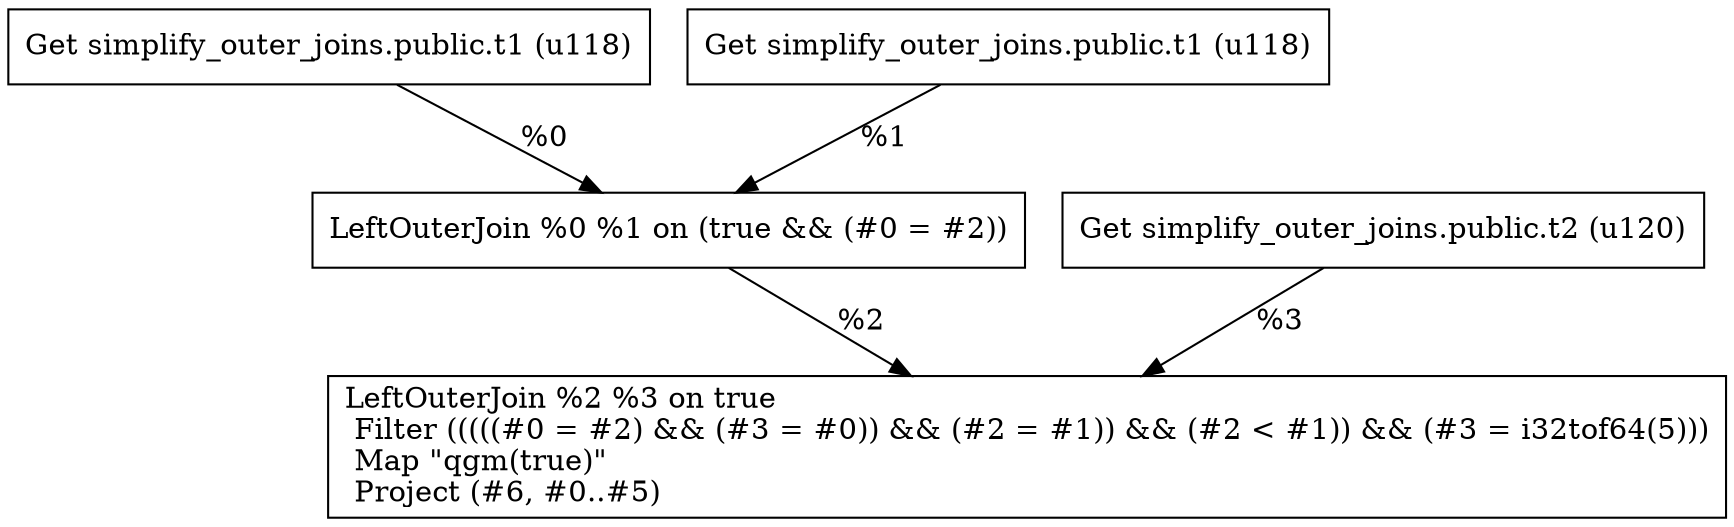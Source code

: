 digraph G {
    node0 [shape = record, label=" Get simplify_outer_joins.public.t1 (u118)\l"]
    node1 [shape = record, label=" Get simplify_outer_joins.public.t1 (u118)\l"]
    node2 [shape = record, label=" LeftOuterJoin %0 %1 on (true && (#0 = #2))\l"]
    node3 [shape = record, label=" Get simplify_outer_joins.public.t2 (u120)\l"]
    node4 [shape = record, label=" LeftOuterJoin %2 %3 on true\l Filter (((((#0 = #2) && (#3 = #0)) && (#2 = #1)) && (#2 \< #1)) && (#3 = i32tof64(5)))\l Map \"qgm(true)\"\l Project (#6, #0..#5)\l"]
    node2 -> node4 [label = "%2\l"]
    node1 -> node2 [label = "%1\l"]
    node0 -> node2 [label = "%0\l"]
    node3 -> node4 [label = "%3\l"]
}
